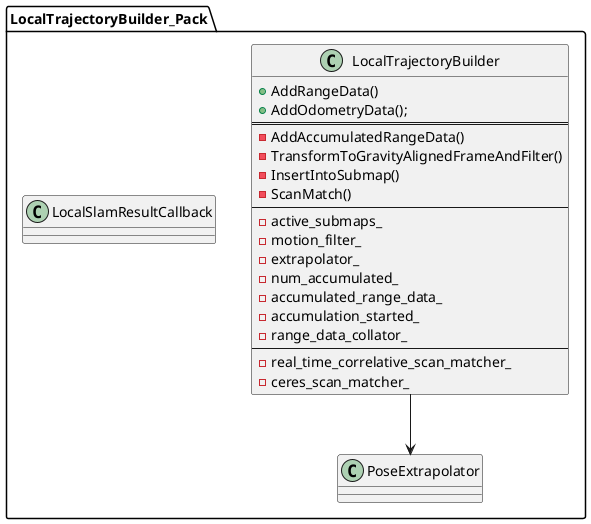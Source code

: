 @startuml
package "LocalTrajectoryBuilder_Pack" {
  class LocalTrajectoryBuilder {
    + AddRangeData()
    + AddOdometryData();
    ===
      - AddAccumulatedRangeData()
      - TransformToGravityAlignedFrameAndFilter()
      - InsertIntoSubmap()
      - ScanMatch()
    ----
      -active_submaps_
      -motion_filter_
      -extrapolator_
      -num_accumulated_
      -accumulated_range_data_
      -accumulation_started_
      -range_data_collator_
    ---
      -real_time_correlative_scan_matcher_
      -ceres_scan_matcher_
  }
  
  class LocalSlamResultCallback{

  }

class PoseExtrapolator

LocalTrajectoryBuilder -down-> PoseExtrapolator
}
@enduml
